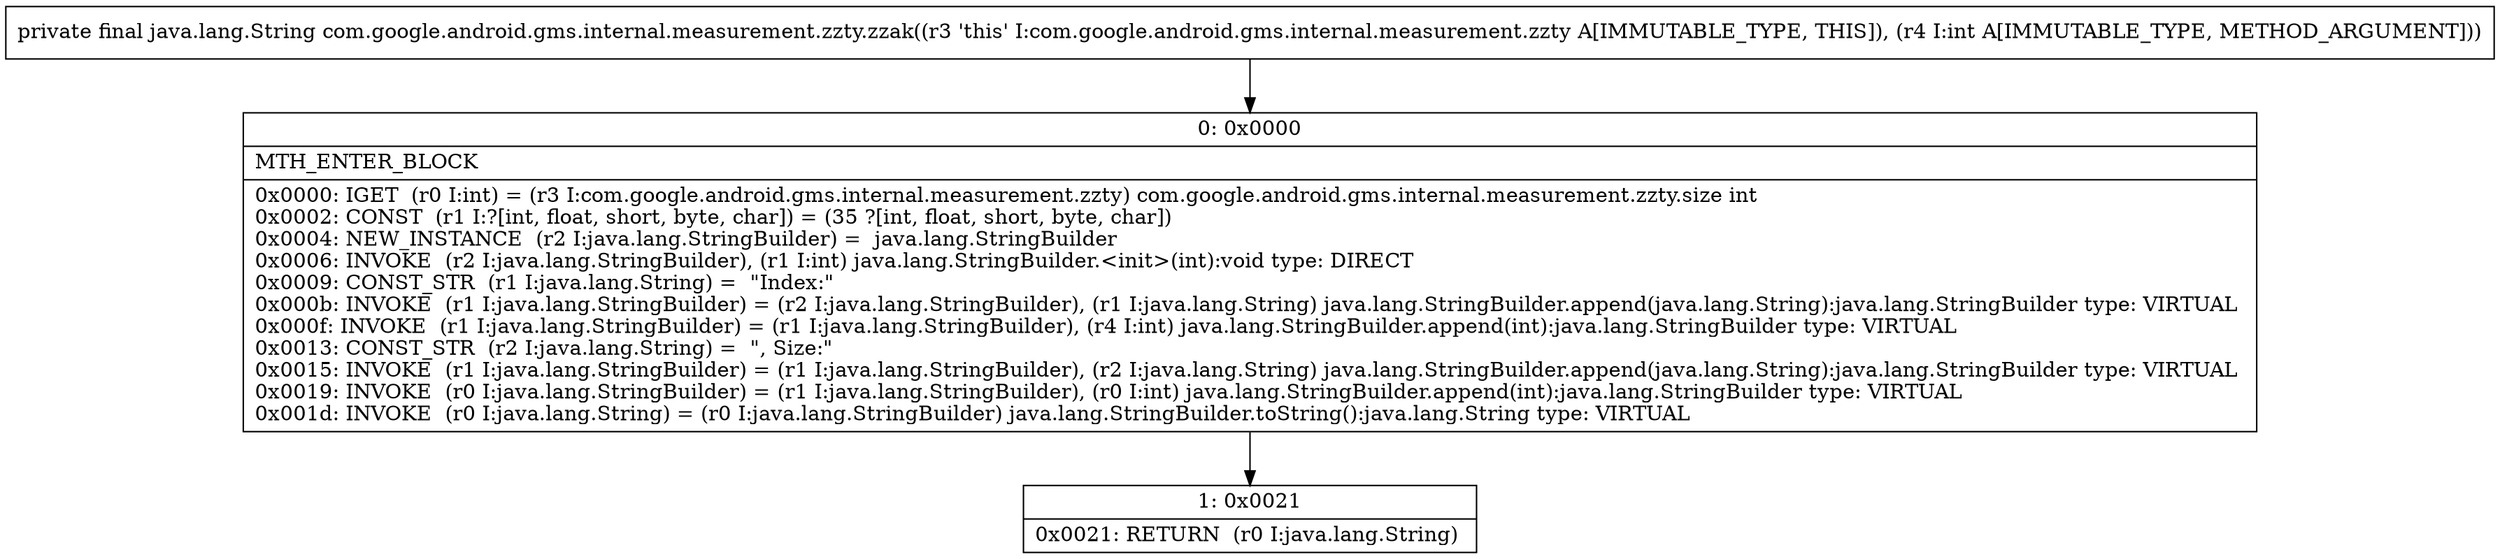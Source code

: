 digraph "CFG forcom.google.android.gms.internal.measurement.zzty.zzak(I)Ljava\/lang\/String;" {
Node_0 [shape=record,label="{0\:\ 0x0000|MTH_ENTER_BLOCK\l|0x0000: IGET  (r0 I:int) = (r3 I:com.google.android.gms.internal.measurement.zzty) com.google.android.gms.internal.measurement.zzty.size int \l0x0002: CONST  (r1 I:?[int, float, short, byte, char]) = (35 ?[int, float, short, byte, char]) \l0x0004: NEW_INSTANCE  (r2 I:java.lang.StringBuilder) =  java.lang.StringBuilder \l0x0006: INVOKE  (r2 I:java.lang.StringBuilder), (r1 I:int) java.lang.StringBuilder.\<init\>(int):void type: DIRECT \l0x0009: CONST_STR  (r1 I:java.lang.String) =  \"Index:\" \l0x000b: INVOKE  (r1 I:java.lang.StringBuilder) = (r2 I:java.lang.StringBuilder), (r1 I:java.lang.String) java.lang.StringBuilder.append(java.lang.String):java.lang.StringBuilder type: VIRTUAL \l0x000f: INVOKE  (r1 I:java.lang.StringBuilder) = (r1 I:java.lang.StringBuilder), (r4 I:int) java.lang.StringBuilder.append(int):java.lang.StringBuilder type: VIRTUAL \l0x0013: CONST_STR  (r2 I:java.lang.String) =  \", Size:\" \l0x0015: INVOKE  (r1 I:java.lang.StringBuilder) = (r1 I:java.lang.StringBuilder), (r2 I:java.lang.String) java.lang.StringBuilder.append(java.lang.String):java.lang.StringBuilder type: VIRTUAL \l0x0019: INVOKE  (r0 I:java.lang.StringBuilder) = (r1 I:java.lang.StringBuilder), (r0 I:int) java.lang.StringBuilder.append(int):java.lang.StringBuilder type: VIRTUAL \l0x001d: INVOKE  (r0 I:java.lang.String) = (r0 I:java.lang.StringBuilder) java.lang.StringBuilder.toString():java.lang.String type: VIRTUAL \l}"];
Node_1 [shape=record,label="{1\:\ 0x0021|0x0021: RETURN  (r0 I:java.lang.String) \l}"];
MethodNode[shape=record,label="{private final java.lang.String com.google.android.gms.internal.measurement.zzty.zzak((r3 'this' I:com.google.android.gms.internal.measurement.zzty A[IMMUTABLE_TYPE, THIS]), (r4 I:int A[IMMUTABLE_TYPE, METHOD_ARGUMENT])) }"];
MethodNode -> Node_0;
Node_0 -> Node_1;
}

